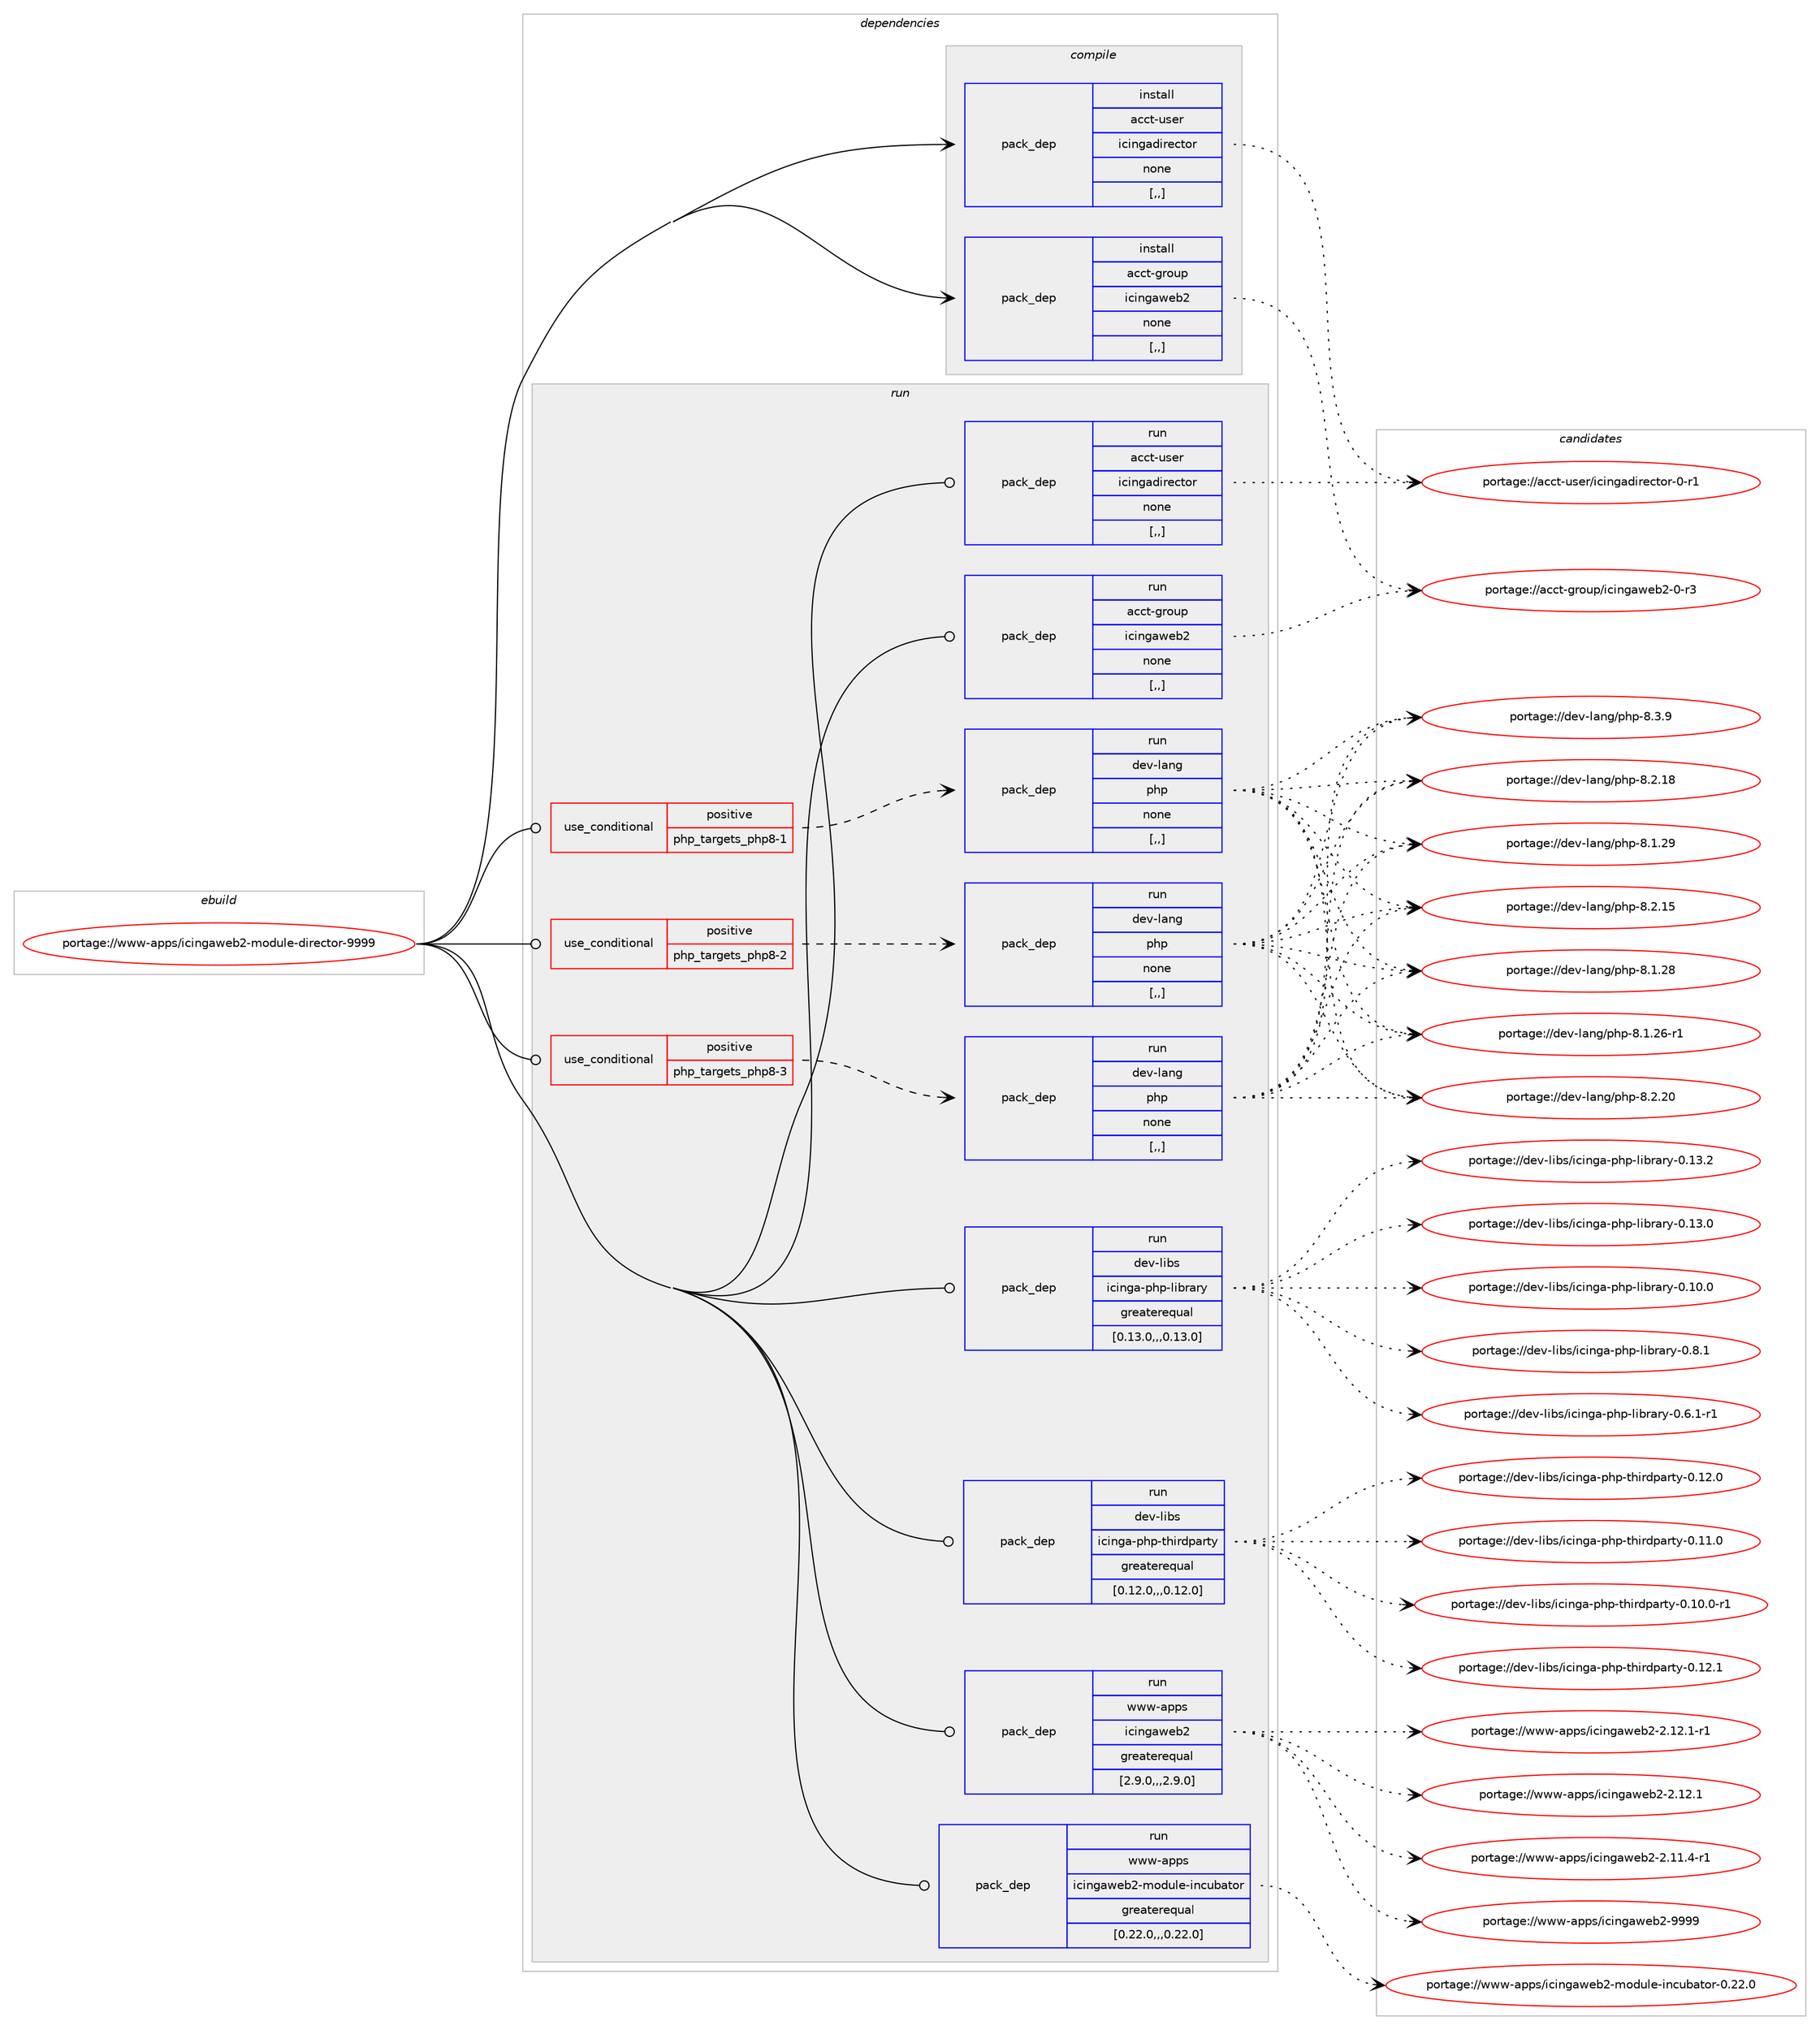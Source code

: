 digraph prolog {

# *************
# Graph options
# *************

newrank=true;
concentrate=true;
compound=true;
graph [rankdir=LR,fontname=Helvetica,fontsize=10,ranksep=1.5];#, ranksep=2.5, nodesep=0.2];
edge  [arrowhead=vee];
node  [fontname=Helvetica,fontsize=10];

# **********
# The ebuild
# **********

subgraph cluster_leftcol {
color=gray;
label=<<i>ebuild</i>>;
id [label="portage://www-apps/icingaweb2-module-director-9999", color=red, width=4, href="../www-apps/icingaweb2-module-director-9999.svg"];
}

# ****************
# The dependencies
# ****************

subgraph cluster_midcol {
color=gray;
label=<<i>dependencies</i>>;
subgraph cluster_compile {
fillcolor="#eeeeee";
style=filled;
label=<<i>compile</i>>;
subgraph pack324381 {
dependency446646 [label=<<TABLE BORDER="0" CELLBORDER="1" CELLSPACING="0" CELLPADDING="4" WIDTH="220"><TR><TD ROWSPAN="6" CELLPADDING="30">pack_dep</TD></TR><TR><TD WIDTH="110">install</TD></TR><TR><TD>acct-group</TD></TR><TR><TD>icingaweb2</TD></TR><TR><TD>none</TD></TR><TR><TD>[,,]</TD></TR></TABLE>>, shape=none, color=blue];
}
id:e -> dependency446646:w [weight=20,style="solid",arrowhead="vee"];
subgraph pack324382 {
dependency446647 [label=<<TABLE BORDER="0" CELLBORDER="1" CELLSPACING="0" CELLPADDING="4" WIDTH="220"><TR><TD ROWSPAN="6" CELLPADDING="30">pack_dep</TD></TR><TR><TD WIDTH="110">install</TD></TR><TR><TD>acct-user</TD></TR><TR><TD>icingadirector</TD></TR><TR><TD>none</TD></TR><TR><TD>[,,]</TD></TR></TABLE>>, shape=none, color=blue];
}
id:e -> dependency446647:w [weight=20,style="solid",arrowhead="vee"];
}
subgraph cluster_compileandrun {
fillcolor="#eeeeee";
style=filled;
label=<<i>compile and run</i>>;
}
subgraph cluster_run {
fillcolor="#eeeeee";
style=filled;
label=<<i>run</i>>;
subgraph cond118980 {
dependency446648 [label=<<TABLE BORDER="0" CELLBORDER="1" CELLSPACING="0" CELLPADDING="4"><TR><TD ROWSPAN="3" CELLPADDING="10">use_conditional</TD></TR><TR><TD>positive</TD></TR><TR><TD>php_targets_php8-1</TD></TR></TABLE>>, shape=none, color=red];
subgraph pack324383 {
dependency446649 [label=<<TABLE BORDER="0" CELLBORDER="1" CELLSPACING="0" CELLPADDING="4" WIDTH="220"><TR><TD ROWSPAN="6" CELLPADDING="30">pack_dep</TD></TR><TR><TD WIDTH="110">run</TD></TR><TR><TD>dev-lang</TD></TR><TR><TD>php</TD></TR><TR><TD>none</TD></TR><TR><TD>[,,]</TD></TR></TABLE>>, shape=none, color=blue];
}
dependency446648:e -> dependency446649:w [weight=20,style="dashed",arrowhead="vee"];
}
id:e -> dependency446648:w [weight=20,style="solid",arrowhead="odot"];
subgraph cond118981 {
dependency446650 [label=<<TABLE BORDER="0" CELLBORDER="1" CELLSPACING="0" CELLPADDING="4"><TR><TD ROWSPAN="3" CELLPADDING="10">use_conditional</TD></TR><TR><TD>positive</TD></TR><TR><TD>php_targets_php8-2</TD></TR></TABLE>>, shape=none, color=red];
subgraph pack324384 {
dependency446651 [label=<<TABLE BORDER="0" CELLBORDER="1" CELLSPACING="0" CELLPADDING="4" WIDTH="220"><TR><TD ROWSPAN="6" CELLPADDING="30">pack_dep</TD></TR><TR><TD WIDTH="110">run</TD></TR><TR><TD>dev-lang</TD></TR><TR><TD>php</TD></TR><TR><TD>none</TD></TR><TR><TD>[,,]</TD></TR></TABLE>>, shape=none, color=blue];
}
dependency446650:e -> dependency446651:w [weight=20,style="dashed",arrowhead="vee"];
}
id:e -> dependency446650:w [weight=20,style="solid",arrowhead="odot"];
subgraph cond118982 {
dependency446652 [label=<<TABLE BORDER="0" CELLBORDER="1" CELLSPACING="0" CELLPADDING="4"><TR><TD ROWSPAN="3" CELLPADDING="10">use_conditional</TD></TR><TR><TD>positive</TD></TR><TR><TD>php_targets_php8-3</TD></TR></TABLE>>, shape=none, color=red];
subgraph pack324385 {
dependency446653 [label=<<TABLE BORDER="0" CELLBORDER="1" CELLSPACING="0" CELLPADDING="4" WIDTH="220"><TR><TD ROWSPAN="6" CELLPADDING="30">pack_dep</TD></TR><TR><TD WIDTH="110">run</TD></TR><TR><TD>dev-lang</TD></TR><TR><TD>php</TD></TR><TR><TD>none</TD></TR><TR><TD>[,,]</TD></TR></TABLE>>, shape=none, color=blue];
}
dependency446652:e -> dependency446653:w [weight=20,style="dashed",arrowhead="vee"];
}
id:e -> dependency446652:w [weight=20,style="solid",arrowhead="odot"];
subgraph pack324386 {
dependency446654 [label=<<TABLE BORDER="0" CELLBORDER="1" CELLSPACING="0" CELLPADDING="4" WIDTH="220"><TR><TD ROWSPAN="6" CELLPADDING="30">pack_dep</TD></TR><TR><TD WIDTH="110">run</TD></TR><TR><TD>acct-group</TD></TR><TR><TD>icingaweb2</TD></TR><TR><TD>none</TD></TR><TR><TD>[,,]</TD></TR></TABLE>>, shape=none, color=blue];
}
id:e -> dependency446654:w [weight=20,style="solid",arrowhead="odot"];
subgraph pack324387 {
dependency446655 [label=<<TABLE BORDER="0" CELLBORDER="1" CELLSPACING="0" CELLPADDING="4" WIDTH="220"><TR><TD ROWSPAN="6" CELLPADDING="30">pack_dep</TD></TR><TR><TD WIDTH="110">run</TD></TR><TR><TD>acct-user</TD></TR><TR><TD>icingadirector</TD></TR><TR><TD>none</TD></TR><TR><TD>[,,]</TD></TR></TABLE>>, shape=none, color=blue];
}
id:e -> dependency446655:w [weight=20,style="solid",arrowhead="odot"];
subgraph pack324388 {
dependency446656 [label=<<TABLE BORDER="0" CELLBORDER="1" CELLSPACING="0" CELLPADDING="4" WIDTH="220"><TR><TD ROWSPAN="6" CELLPADDING="30">pack_dep</TD></TR><TR><TD WIDTH="110">run</TD></TR><TR><TD>dev-libs</TD></TR><TR><TD>icinga-php-library</TD></TR><TR><TD>greaterequal</TD></TR><TR><TD>[0.13.0,,,0.13.0]</TD></TR></TABLE>>, shape=none, color=blue];
}
id:e -> dependency446656:w [weight=20,style="solid",arrowhead="odot"];
subgraph pack324389 {
dependency446657 [label=<<TABLE BORDER="0" CELLBORDER="1" CELLSPACING="0" CELLPADDING="4" WIDTH="220"><TR><TD ROWSPAN="6" CELLPADDING="30">pack_dep</TD></TR><TR><TD WIDTH="110">run</TD></TR><TR><TD>dev-libs</TD></TR><TR><TD>icinga-php-thirdparty</TD></TR><TR><TD>greaterequal</TD></TR><TR><TD>[0.12.0,,,0.12.0]</TD></TR></TABLE>>, shape=none, color=blue];
}
id:e -> dependency446657:w [weight=20,style="solid",arrowhead="odot"];
subgraph pack324390 {
dependency446658 [label=<<TABLE BORDER="0" CELLBORDER="1" CELLSPACING="0" CELLPADDING="4" WIDTH="220"><TR><TD ROWSPAN="6" CELLPADDING="30">pack_dep</TD></TR><TR><TD WIDTH="110">run</TD></TR><TR><TD>www-apps</TD></TR><TR><TD>icingaweb2</TD></TR><TR><TD>greaterequal</TD></TR><TR><TD>[2.9.0,,,2.9.0]</TD></TR></TABLE>>, shape=none, color=blue];
}
id:e -> dependency446658:w [weight=20,style="solid",arrowhead="odot"];
subgraph pack324391 {
dependency446659 [label=<<TABLE BORDER="0" CELLBORDER="1" CELLSPACING="0" CELLPADDING="4" WIDTH="220"><TR><TD ROWSPAN="6" CELLPADDING="30">pack_dep</TD></TR><TR><TD WIDTH="110">run</TD></TR><TR><TD>www-apps</TD></TR><TR><TD>icingaweb2-module-incubator</TD></TR><TR><TD>greaterequal</TD></TR><TR><TD>[0.22.0,,,0.22.0]</TD></TR></TABLE>>, shape=none, color=blue];
}
id:e -> dependency446659:w [weight=20,style="solid",arrowhead="odot"];
}
}

# **************
# The candidates
# **************

subgraph cluster_choices {
rank=same;
color=gray;
label=<<i>candidates</i>>;

subgraph choice324381 {
color=black;
nodesep=1;
choice97999911645103114111117112471059910511010397119101985045484511451 [label="portage://acct-group/icingaweb2-0-r3", color=red, width=4,href="../acct-group/icingaweb2-0-r3.svg"];
dependency446646:e -> choice97999911645103114111117112471059910511010397119101985045484511451:w [style=dotted,weight="100"];
}
subgraph choice324382 {
color=black;
nodesep=1;
choice979999116451171151011144710599105110103971001051141019911611111445484511449 [label="portage://acct-user/icingadirector-0-r1", color=red, width=4,href="../acct-user/icingadirector-0-r1.svg"];
dependency446647:e -> choice979999116451171151011144710599105110103971001051141019911611111445484511449:w [style=dotted,weight="100"];
}
subgraph choice324383 {
color=black;
nodesep=1;
choice100101118451089711010347112104112455646514657 [label="portage://dev-lang/php-8.3.9", color=red, width=4,href="../dev-lang/php-8.3.9.svg"];
choice10010111845108971101034711210411245564650465048 [label="portage://dev-lang/php-8.2.20", color=red, width=4,href="../dev-lang/php-8.2.20.svg"];
choice10010111845108971101034711210411245564650464956 [label="portage://dev-lang/php-8.2.18", color=red, width=4,href="../dev-lang/php-8.2.18.svg"];
choice10010111845108971101034711210411245564650464953 [label="portage://dev-lang/php-8.2.15", color=red, width=4,href="../dev-lang/php-8.2.15.svg"];
choice10010111845108971101034711210411245564649465057 [label="portage://dev-lang/php-8.1.29", color=red, width=4,href="../dev-lang/php-8.1.29.svg"];
choice10010111845108971101034711210411245564649465056 [label="portage://dev-lang/php-8.1.28", color=red, width=4,href="../dev-lang/php-8.1.28.svg"];
choice100101118451089711010347112104112455646494650544511449 [label="portage://dev-lang/php-8.1.26-r1", color=red, width=4,href="../dev-lang/php-8.1.26-r1.svg"];
dependency446649:e -> choice100101118451089711010347112104112455646514657:w [style=dotted,weight="100"];
dependency446649:e -> choice10010111845108971101034711210411245564650465048:w [style=dotted,weight="100"];
dependency446649:e -> choice10010111845108971101034711210411245564650464956:w [style=dotted,weight="100"];
dependency446649:e -> choice10010111845108971101034711210411245564650464953:w [style=dotted,weight="100"];
dependency446649:e -> choice10010111845108971101034711210411245564649465057:w [style=dotted,weight="100"];
dependency446649:e -> choice10010111845108971101034711210411245564649465056:w [style=dotted,weight="100"];
dependency446649:e -> choice100101118451089711010347112104112455646494650544511449:w [style=dotted,weight="100"];
}
subgraph choice324384 {
color=black;
nodesep=1;
choice100101118451089711010347112104112455646514657 [label="portage://dev-lang/php-8.3.9", color=red, width=4,href="../dev-lang/php-8.3.9.svg"];
choice10010111845108971101034711210411245564650465048 [label="portage://dev-lang/php-8.2.20", color=red, width=4,href="../dev-lang/php-8.2.20.svg"];
choice10010111845108971101034711210411245564650464956 [label="portage://dev-lang/php-8.2.18", color=red, width=4,href="../dev-lang/php-8.2.18.svg"];
choice10010111845108971101034711210411245564650464953 [label="portage://dev-lang/php-8.2.15", color=red, width=4,href="../dev-lang/php-8.2.15.svg"];
choice10010111845108971101034711210411245564649465057 [label="portage://dev-lang/php-8.1.29", color=red, width=4,href="../dev-lang/php-8.1.29.svg"];
choice10010111845108971101034711210411245564649465056 [label="portage://dev-lang/php-8.1.28", color=red, width=4,href="../dev-lang/php-8.1.28.svg"];
choice100101118451089711010347112104112455646494650544511449 [label="portage://dev-lang/php-8.1.26-r1", color=red, width=4,href="../dev-lang/php-8.1.26-r1.svg"];
dependency446651:e -> choice100101118451089711010347112104112455646514657:w [style=dotted,weight="100"];
dependency446651:e -> choice10010111845108971101034711210411245564650465048:w [style=dotted,weight="100"];
dependency446651:e -> choice10010111845108971101034711210411245564650464956:w [style=dotted,weight="100"];
dependency446651:e -> choice10010111845108971101034711210411245564650464953:w [style=dotted,weight="100"];
dependency446651:e -> choice10010111845108971101034711210411245564649465057:w [style=dotted,weight="100"];
dependency446651:e -> choice10010111845108971101034711210411245564649465056:w [style=dotted,weight="100"];
dependency446651:e -> choice100101118451089711010347112104112455646494650544511449:w [style=dotted,weight="100"];
}
subgraph choice324385 {
color=black;
nodesep=1;
choice100101118451089711010347112104112455646514657 [label="portage://dev-lang/php-8.3.9", color=red, width=4,href="../dev-lang/php-8.3.9.svg"];
choice10010111845108971101034711210411245564650465048 [label="portage://dev-lang/php-8.2.20", color=red, width=4,href="../dev-lang/php-8.2.20.svg"];
choice10010111845108971101034711210411245564650464956 [label="portage://dev-lang/php-8.2.18", color=red, width=4,href="../dev-lang/php-8.2.18.svg"];
choice10010111845108971101034711210411245564650464953 [label="portage://dev-lang/php-8.2.15", color=red, width=4,href="../dev-lang/php-8.2.15.svg"];
choice10010111845108971101034711210411245564649465057 [label="portage://dev-lang/php-8.1.29", color=red, width=4,href="../dev-lang/php-8.1.29.svg"];
choice10010111845108971101034711210411245564649465056 [label="portage://dev-lang/php-8.1.28", color=red, width=4,href="../dev-lang/php-8.1.28.svg"];
choice100101118451089711010347112104112455646494650544511449 [label="portage://dev-lang/php-8.1.26-r1", color=red, width=4,href="../dev-lang/php-8.1.26-r1.svg"];
dependency446653:e -> choice100101118451089711010347112104112455646514657:w [style=dotted,weight="100"];
dependency446653:e -> choice10010111845108971101034711210411245564650465048:w [style=dotted,weight="100"];
dependency446653:e -> choice10010111845108971101034711210411245564650464956:w [style=dotted,weight="100"];
dependency446653:e -> choice10010111845108971101034711210411245564650464953:w [style=dotted,weight="100"];
dependency446653:e -> choice10010111845108971101034711210411245564649465057:w [style=dotted,weight="100"];
dependency446653:e -> choice10010111845108971101034711210411245564649465056:w [style=dotted,weight="100"];
dependency446653:e -> choice100101118451089711010347112104112455646494650544511449:w [style=dotted,weight="100"];
}
subgraph choice324386 {
color=black;
nodesep=1;
choice97999911645103114111117112471059910511010397119101985045484511451 [label="portage://acct-group/icingaweb2-0-r3", color=red, width=4,href="../acct-group/icingaweb2-0-r3.svg"];
dependency446654:e -> choice97999911645103114111117112471059910511010397119101985045484511451:w [style=dotted,weight="100"];
}
subgraph choice324387 {
color=black;
nodesep=1;
choice979999116451171151011144710599105110103971001051141019911611111445484511449 [label="portage://acct-user/icingadirector-0-r1", color=red, width=4,href="../acct-user/icingadirector-0-r1.svg"];
dependency446655:e -> choice979999116451171151011144710599105110103971001051141019911611111445484511449:w [style=dotted,weight="100"];
}
subgraph choice324388 {
color=black;
nodesep=1;
choice10010111845108105981154710599105110103974511210411245108105981149711412145484649514650 [label="portage://dev-libs/icinga-php-library-0.13.2", color=red, width=4,href="../dev-libs/icinga-php-library-0.13.2.svg"];
choice10010111845108105981154710599105110103974511210411245108105981149711412145484649514648 [label="portage://dev-libs/icinga-php-library-0.13.0", color=red, width=4,href="../dev-libs/icinga-php-library-0.13.0.svg"];
choice10010111845108105981154710599105110103974511210411245108105981149711412145484649484648 [label="portage://dev-libs/icinga-php-library-0.10.0", color=red, width=4,href="../dev-libs/icinga-php-library-0.10.0.svg"];
choice100101118451081059811547105991051101039745112104112451081059811497114121454846564649 [label="portage://dev-libs/icinga-php-library-0.8.1", color=red, width=4,href="../dev-libs/icinga-php-library-0.8.1.svg"];
choice1001011184510810598115471059910511010397451121041124510810598114971141214548465446494511449 [label="portage://dev-libs/icinga-php-library-0.6.1-r1", color=red, width=4,href="../dev-libs/icinga-php-library-0.6.1-r1.svg"];
dependency446656:e -> choice10010111845108105981154710599105110103974511210411245108105981149711412145484649514650:w [style=dotted,weight="100"];
dependency446656:e -> choice10010111845108105981154710599105110103974511210411245108105981149711412145484649514648:w [style=dotted,weight="100"];
dependency446656:e -> choice10010111845108105981154710599105110103974511210411245108105981149711412145484649484648:w [style=dotted,weight="100"];
dependency446656:e -> choice100101118451081059811547105991051101039745112104112451081059811497114121454846564649:w [style=dotted,weight="100"];
dependency446656:e -> choice1001011184510810598115471059910511010397451121041124510810598114971141214548465446494511449:w [style=dotted,weight="100"];
}
subgraph choice324389 {
color=black;
nodesep=1;
choice100101118451081059811547105991051101039745112104112451161041051141001129711411612145484649504649 [label="portage://dev-libs/icinga-php-thirdparty-0.12.1", color=red, width=4,href="../dev-libs/icinga-php-thirdparty-0.12.1.svg"];
choice100101118451081059811547105991051101039745112104112451161041051141001129711411612145484649504648 [label="portage://dev-libs/icinga-php-thirdparty-0.12.0", color=red, width=4,href="../dev-libs/icinga-php-thirdparty-0.12.0.svg"];
choice100101118451081059811547105991051101039745112104112451161041051141001129711411612145484649494648 [label="portage://dev-libs/icinga-php-thirdparty-0.11.0", color=red, width=4,href="../dev-libs/icinga-php-thirdparty-0.11.0.svg"];
choice1001011184510810598115471059910511010397451121041124511610410511410011297114116121454846494846484511449 [label="portage://dev-libs/icinga-php-thirdparty-0.10.0-r1", color=red, width=4,href="../dev-libs/icinga-php-thirdparty-0.10.0-r1.svg"];
dependency446657:e -> choice100101118451081059811547105991051101039745112104112451161041051141001129711411612145484649504649:w [style=dotted,weight="100"];
dependency446657:e -> choice100101118451081059811547105991051101039745112104112451161041051141001129711411612145484649504648:w [style=dotted,weight="100"];
dependency446657:e -> choice100101118451081059811547105991051101039745112104112451161041051141001129711411612145484649494648:w [style=dotted,weight="100"];
dependency446657:e -> choice1001011184510810598115471059910511010397451121041124511610410511410011297114116121454846494846484511449:w [style=dotted,weight="100"];
}
subgraph choice324390 {
color=black;
nodesep=1;
choice119119119459711211211547105991051101039711910198504557575757 [label="portage://www-apps/icingaweb2-9999", color=red, width=4,href="../www-apps/icingaweb2-9999.svg"];
choice11911911945971121121154710599105110103971191019850455046495046494511449 [label="portage://www-apps/icingaweb2-2.12.1-r1", color=red, width=4,href="../www-apps/icingaweb2-2.12.1-r1.svg"];
choice1191191194597112112115471059910511010397119101985045504649504649 [label="portage://www-apps/icingaweb2-2.12.1", color=red, width=4,href="../www-apps/icingaweb2-2.12.1.svg"];
choice11911911945971121121154710599105110103971191019850455046494946524511449 [label="portage://www-apps/icingaweb2-2.11.4-r1", color=red, width=4,href="../www-apps/icingaweb2-2.11.4-r1.svg"];
dependency446658:e -> choice119119119459711211211547105991051101039711910198504557575757:w [style=dotted,weight="100"];
dependency446658:e -> choice11911911945971121121154710599105110103971191019850455046495046494511449:w [style=dotted,weight="100"];
dependency446658:e -> choice1191191194597112112115471059910511010397119101985045504649504649:w [style=dotted,weight="100"];
dependency446658:e -> choice11911911945971121121154710599105110103971191019850455046494946524511449:w [style=dotted,weight="100"];
}
subgraph choice324391 {
color=black;
nodesep=1;
choice11911911945971121121154710599105110103971191019850451091111001171081014510511099117989711611111445484650504648 [label="portage://www-apps/icingaweb2-module-incubator-0.22.0", color=red, width=4,href="../www-apps/icingaweb2-module-incubator-0.22.0.svg"];
dependency446659:e -> choice11911911945971121121154710599105110103971191019850451091111001171081014510511099117989711611111445484650504648:w [style=dotted,weight="100"];
}
}

}
